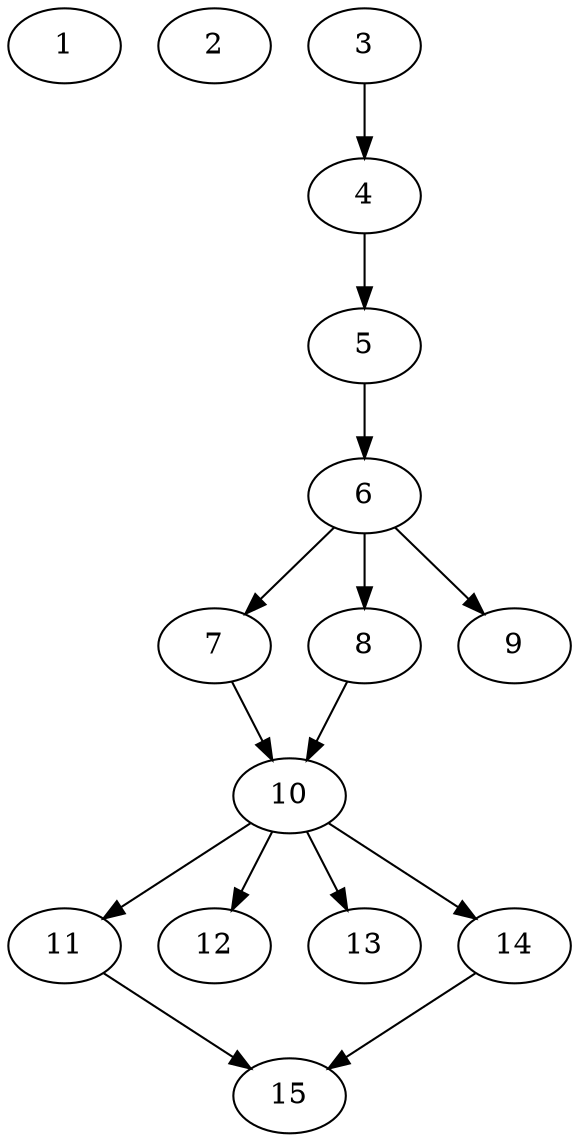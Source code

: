 // DAG automatically generated by daggen at Thu Oct  3 13:59:27 2019
// ./daggen --dot -n 15 --ccr 0.3 --fat 0.5 --regular 0.5 --density 0.6 --mindata 5242880 --maxdata 52428800 
digraph G {
  1 [size="141649920", alpha="0.12", expect_size="42494976"] 
  2 [size="45076480", alpha="0.20", expect_size="13522944"] 
  3 [size="18513920", alpha="0.19", expect_size="5554176"] 
  3 -> 4 [size ="5554176"]
  4 [size="28306773", alpha="0.09", expect_size="8492032"] 
  4 -> 5 [size ="8492032"]
  5 [size="46363307", alpha="0.06", expect_size="13908992"] 
  5 -> 6 [size ="13908992"]
  6 [size="31399253", alpha="0.13", expect_size="9419776"] 
  6 -> 7 [size ="9419776"]
  6 -> 8 [size ="9419776"]
  6 -> 9 [size ="9419776"]
  7 [size="147107840", alpha="0.03", expect_size="44132352"] 
  7 -> 10 [size ="44132352"]
  8 [size="116739413", alpha="0.18", expect_size="35021824"] 
  8 -> 10 [size ="35021824"]
  9 [size="121388373", alpha="0.00", expect_size="36416512"] 
  10 [size="45134507", alpha="0.17", expect_size="13540352"] 
  10 -> 11 [size ="13540352"]
  10 -> 12 [size ="13540352"]
  10 -> 13 [size ="13540352"]
  10 -> 14 [size ="13540352"]
  11 [size="140779520", alpha="0.02", expect_size="42233856"] 
  11 -> 15 [size ="42233856"]
  12 [size="81131520", alpha="0.15", expect_size="24339456"] 
  13 [size="80421547", alpha="0.16", expect_size="24126464"] 
  14 [size="74158080", alpha="0.13", expect_size="22247424"] 
  14 -> 15 [size ="22247424"]
  15 [size="148152320", alpha="0.00", expect_size="44445696"] 
}
